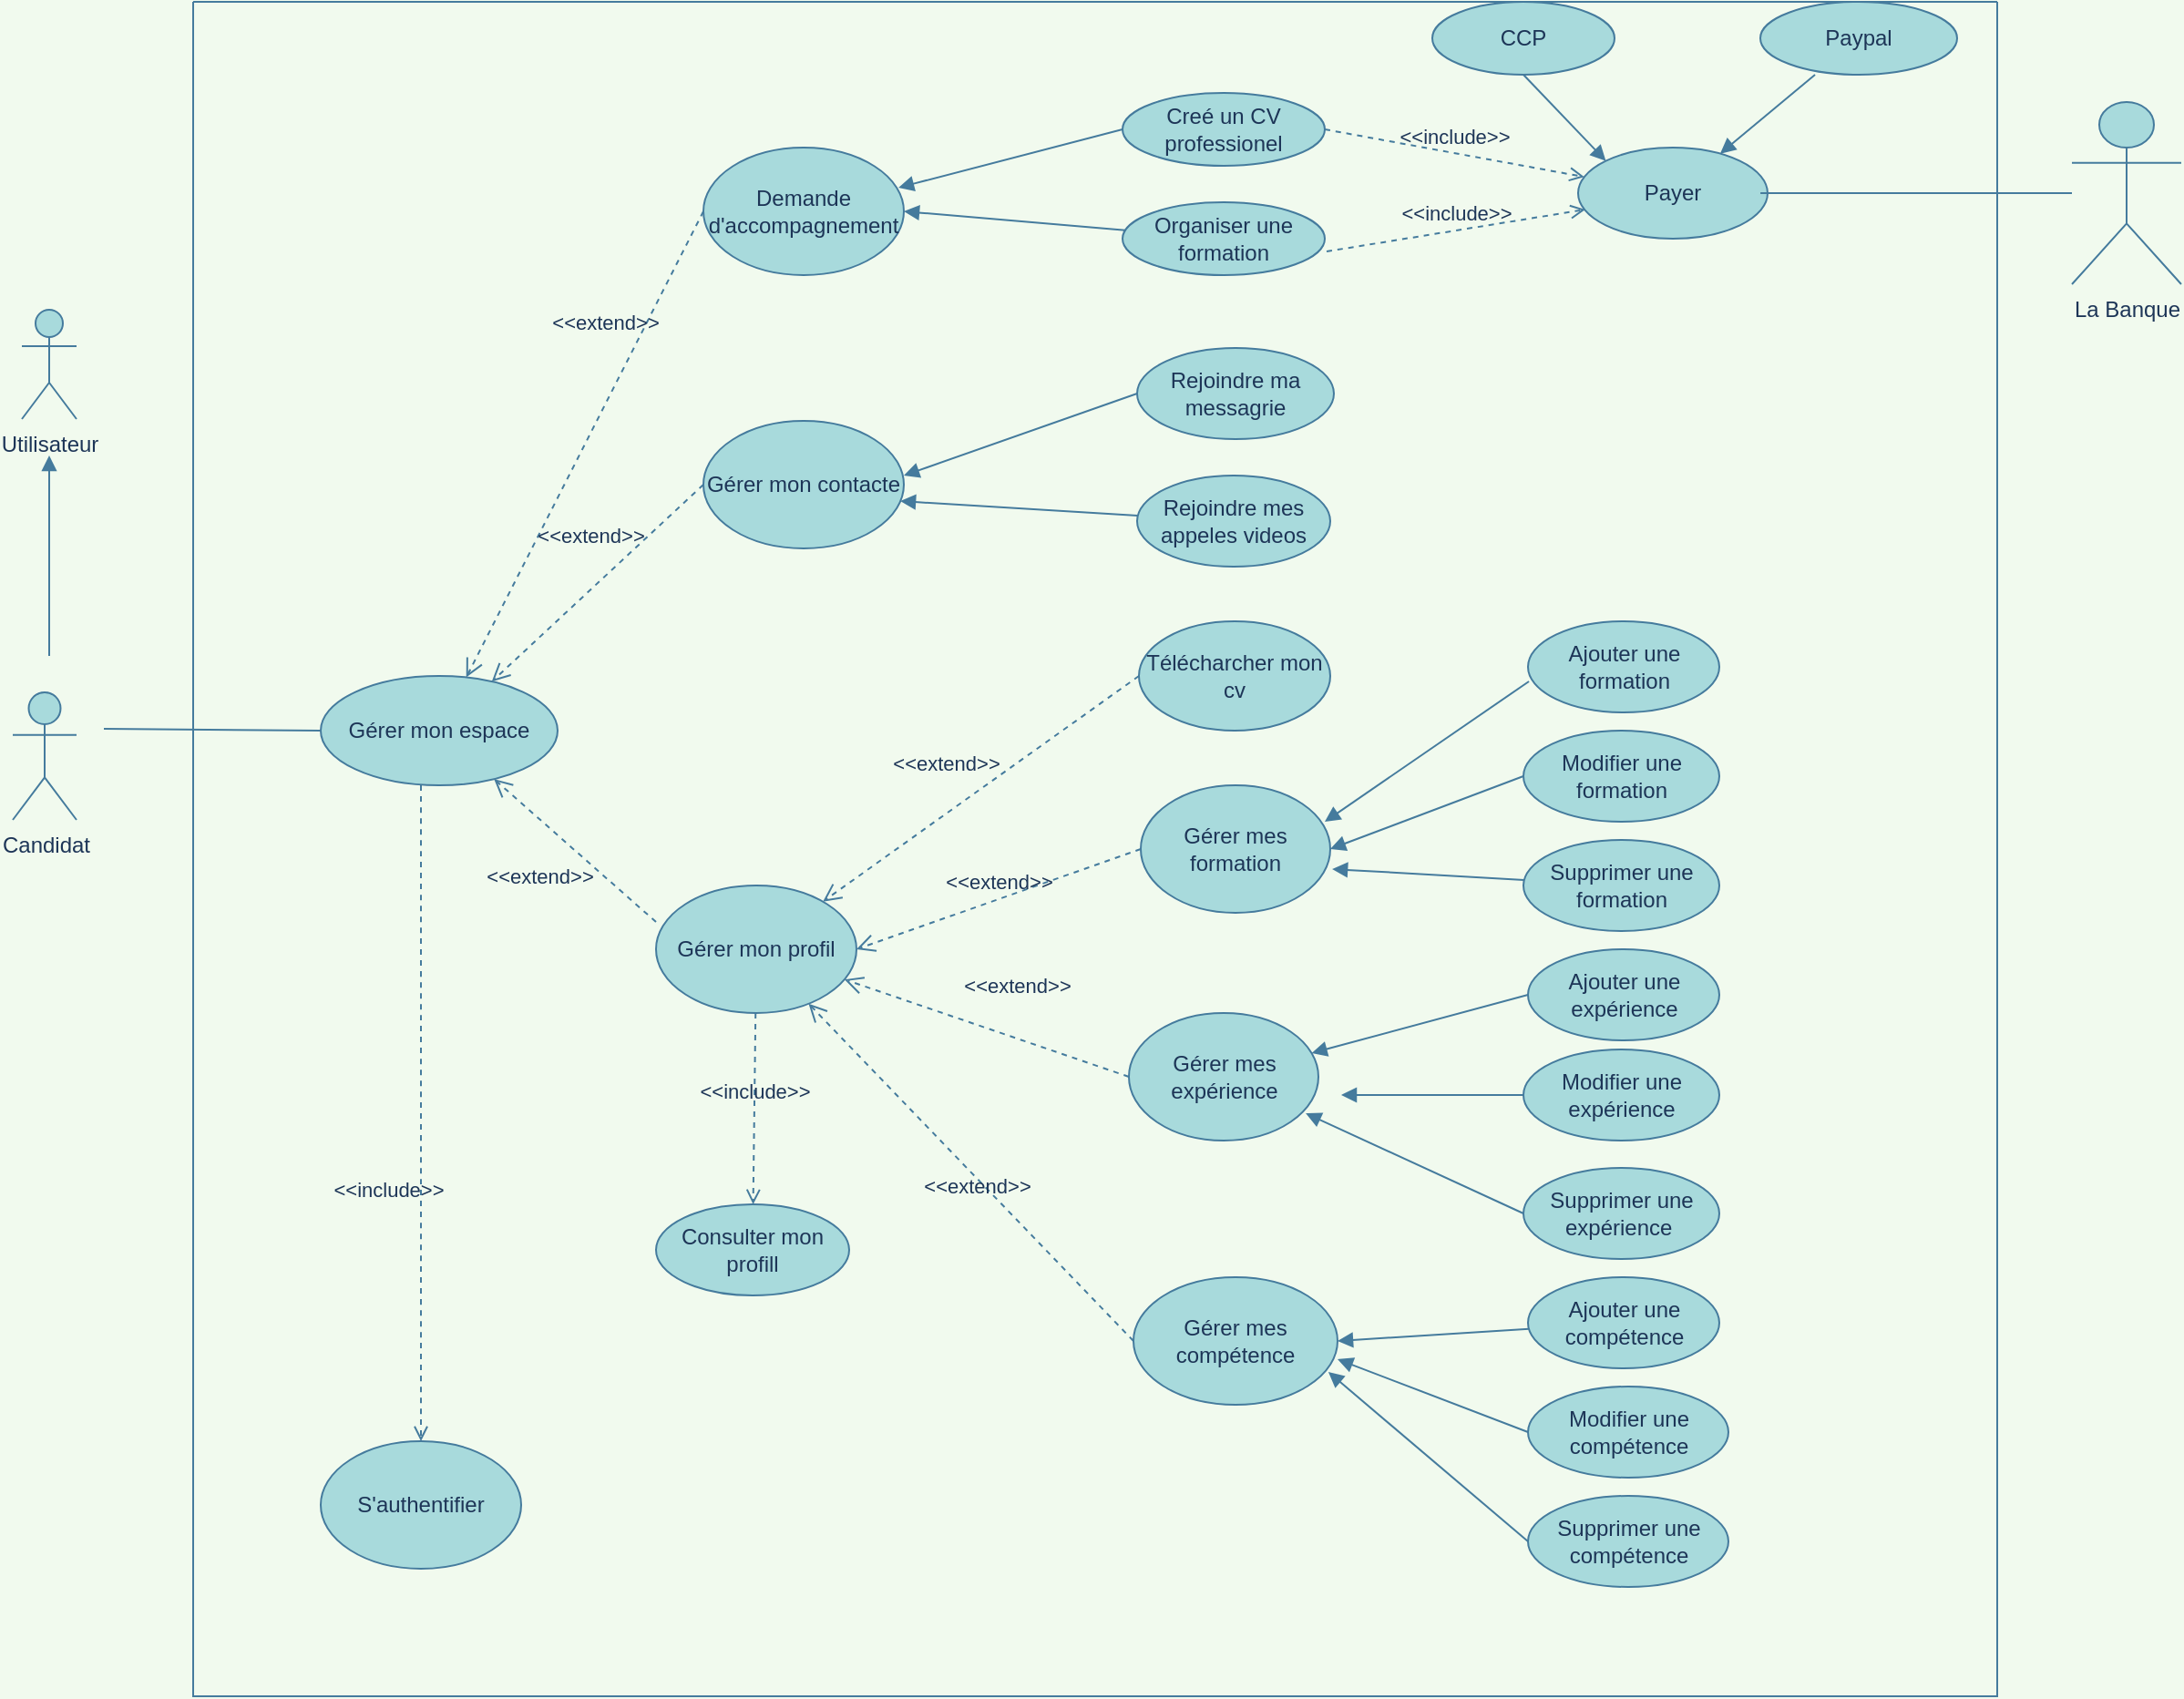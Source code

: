 <mxfile version="17.4.2" type="device"><diagram id="hOfDOT245z3BKjGx70Ve" name="Page-1"><mxGraphModel dx="868" dy="553" grid="1" gridSize="10" guides="1" tooltips="1" connect="1" arrows="1" fold="1" page="1" pageScale="1" pageWidth="827" pageHeight="1169" background="#F1FAEE" math="0" shadow="0"><root><mxCell id="0"/><mxCell id="1" parent="0"/><mxCell id="3uaciVft3ALvwcLF_BtY-1" value="Candidat&lt;br&gt;" style="shape=umlActor;verticalLabelPosition=bottom;verticalAlign=top;html=1;outlineConnect=0;fontColor=#1D3557;strokeColor=#457B9D;fillColor=#A8DADC;" parent="1" vertex="1"><mxGeometry x="60" y="390" width="35" height="70" as="geometry"/></mxCell><mxCell id="3uaciVft3ALvwcLF_BtY-4" style="edgeStyle=orthogonalEdgeStyle;curved=0;rounded=1;sketch=0;orthogonalLoop=1;jettySize=auto;html=1;exitX=0.5;exitY=0;exitDx=0;exitDy=0;fontColor=#1D3557;strokeColor=#457B9D;fillColor=#A8DADC;labelBackgroundColor=#F1FAEE;" parent="1" edge="1"><mxGeometry relative="1" as="geometry"><mxPoint x="440" y="50" as="targetPoint"/><mxPoint x="440" y="50" as="sourcePoint"/></mxGeometry></mxCell><mxCell id="3uaciVft3ALvwcLF_BtY-14" value="La Banque&lt;br&gt;" style="shape=umlActor;verticalLabelPosition=bottom;verticalAlign=top;html=1;rounded=0;sketch=0;fontColor=#1D3557;strokeColor=#457B9D;fillColor=#A8DADC;" parent="1" vertex="1"><mxGeometry x="1190" y="66" width="60" height="100" as="geometry"/></mxCell><mxCell id="3uaciVft3ALvwcLF_BtY-23" value="" style="swimlane;rounded=0;sketch=0;strokeColor=#457B9D;fillColor=#A8DADC;startSize=0;swimlaneFillColor=none;labelBackgroundColor=none;labelBorderColor=none;fontColor=#1D3557;" parent="1" vertex="1"><mxGeometry x="159" y="11" width="990" height="930" as="geometry"/></mxCell><mxCell id="3uaciVft3ALvwcLF_BtY-22" value="Gérer mon espace" style="ellipse;whiteSpace=wrap;html=1;rounded=0;sketch=0;fontColor=#1D3557;strokeColor=#457B9D;fillColor=#A8DADC;" parent="3uaciVft3ALvwcLF_BtY-23" vertex="1"><mxGeometry x="70" y="370" width="130" height="60" as="geometry"/></mxCell><mxCell id="3uaciVft3ALvwcLF_BtY-26" value="Gérer mon profil" style="ellipse;whiteSpace=wrap;html=1;rounded=0;sketch=0;fontColor=#1D3557;strokeColor=#457B9D;fillColor=#A8DADC;" parent="3uaciVft3ALvwcLF_BtY-23" vertex="1"><mxGeometry x="254" y="485" width="110" height="70" as="geometry"/></mxCell><mxCell id="3uaciVft3ALvwcLF_BtY-28" value="Gérer mon contacte" style="ellipse;whiteSpace=wrap;html=1;rounded=0;sketch=0;fontColor=#1D3557;strokeColor=#457B9D;fillColor=#A8DADC;" parent="3uaciVft3ALvwcLF_BtY-23" vertex="1"><mxGeometry x="280" y="230" width="110" height="70" as="geometry"/></mxCell><mxCell id="3uaciVft3ALvwcLF_BtY-29" value="Demande d'accompagnement" style="ellipse;whiteSpace=wrap;html=1;rounded=0;sketch=0;fontColor=#1D3557;strokeColor=#457B9D;fillColor=#A8DADC;" parent="3uaciVft3ALvwcLF_BtY-23" vertex="1"><mxGeometry x="280" y="80" width="110" height="70" as="geometry"/></mxCell><mxCell id="3uaciVft3ALvwcLF_BtY-33" value="Gérer mes formation" style="ellipse;whiteSpace=wrap;html=1;rounded=0;sketch=0;fontColor=#1D3557;strokeColor=#457B9D;fillColor=#A8DADC;" parent="3uaciVft3ALvwcLF_BtY-23" vertex="1"><mxGeometry x="520" y="430" width="104" height="70" as="geometry"/></mxCell><mxCell id="3uaciVft3ALvwcLF_BtY-34" value="Gérer mes expérience" style="ellipse;whiteSpace=wrap;html=1;rounded=0;sketch=0;fontColor=#1D3557;strokeColor=#457B9D;fillColor=#A8DADC;" parent="3uaciVft3ALvwcLF_BtY-23" vertex="1"><mxGeometry x="513.5" y="555" width="104" height="70" as="geometry"/></mxCell><mxCell id="3uaciVft3ALvwcLF_BtY-35" value="Gérer mes compétence" style="ellipse;whiteSpace=wrap;html=1;rounded=0;sketch=0;fontColor=#1D3557;strokeColor=#457B9D;fillColor=#A8DADC;" parent="3uaciVft3ALvwcLF_BtY-23" vertex="1"><mxGeometry x="516" y="700" width="112" height="70" as="geometry"/></mxCell><mxCell id="_lBf8Ag6QljN25BGTdDe-2" value="&amp;lt;&amp;lt;extend&amp;gt;&amp;gt;" style="endArrow=open;startArrow=none;endFill=0;startFill=0;endSize=8;html=1;verticalAlign=bottom;dashed=1;labelBackgroundColor=none;rounded=0;strokeColor=#457B9D;fontColor=#1D3557;exitX=0;exitY=0.5;exitDx=0;exitDy=0;" parent="3uaciVft3ALvwcLF_BtY-23" source="3uaciVft3ALvwcLF_BtY-29" target="3uaciVft3ALvwcLF_BtY-22" edge="1"><mxGeometry x="-0.394" y="-16" width="160" relative="1" as="geometry"><mxPoint x="150" y="130" as="sourcePoint"/><mxPoint x="310" y="130" as="targetPoint"/><mxPoint as="offset"/></mxGeometry></mxCell><mxCell id="_lBf8Ag6QljN25BGTdDe-3" value="&amp;lt;&amp;lt;extend&amp;gt;&amp;gt;" style="endArrow=open;startArrow=none;endFill=0;startFill=0;endSize=8;html=1;verticalAlign=bottom;dashed=1;labelBackgroundColor=none;rounded=0;strokeColor=#457B9D;fontColor=#1D3557;exitX=0;exitY=0.5;exitDx=0;exitDy=0;" parent="3uaciVft3ALvwcLF_BtY-23" source="3uaciVft3ALvwcLF_BtY-28" target="3uaciVft3ALvwcLF_BtY-22" edge="1"><mxGeometry x="-0.105" y="-15" width="160" relative="1" as="geometry"><mxPoint x="120" y="260" as="sourcePoint"/><mxPoint x="280" y="260" as="targetPoint"/><mxPoint as="offset"/></mxGeometry></mxCell><mxCell id="_lBf8Ag6QljN25BGTdDe-4" value="&amp;lt;&amp;lt;extend&amp;gt;&amp;gt;" style="endArrow=open;startArrow=none;endFill=0;startFill=0;endSize=8;html=1;verticalAlign=bottom;dashed=1;labelBackgroundColor=none;rounded=0;exitX=0;exitY=0.286;exitDx=0;exitDy=0;strokeColor=#457B9D;fontColor=#1D3557;exitPerimeter=0;" parent="3uaciVft3ALvwcLF_BtY-23" source="3uaciVft3ALvwcLF_BtY-26" target="3uaciVft3ALvwcLF_BtY-22" edge="1"><mxGeometry x="-0.026" y="30" width="160" relative="1" as="geometry"><mxPoint x="170" y="390" as="sourcePoint"/><mxPoint x="330" y="390" as="targetPoint"/><mxPoint x="-1" as="offset"/></mxGeometry></mxCell><mxCell id="_lBf8Ag6QljN25BGTdDe-20" value="&amp;lt;&amp;lt;extend&amp;gt;&amp;gt;" style="endArrow=open;startArrow=none;endFill=0;startFill=0;endSize=8;html=1;verticalAlign=bottom;dashed=1;labelBackgroundColor=none;rounded=0;strokeColor=#457B9D;fontColor=#1D3557;exitX=0;exitY=0.5;exitDx=0;exitDy=0;" parent="3uaciVft3ALvwcLF_BtY-23" source="pMedvzn5cBkWGfNFlmlc-18" target="3uaciVft3ALvwcLF_BtY-26" edge="1"><mxGeometry x="0.115" y="-15" width="160" relative="1" as="geometry"><mxPoint x="510" y="345" as="sourcePoint"/><mxPoint x="510" y="370" as="targetPoint"/><mxPoint as="offset"/></mxGeometry></mxCell><mxCell id="_lBf8Ag6QljN25BGTdDe-21" value="&amp;lt;&amp;lt;extend&amp;gt;&amp;gt;" style="endArrow=open;startArrow=none;endFill=0;startFill=0;endSize=8;html=1;verticalAlign=bottom;dashed=1;labelBackgroundColor=none;rounded=0;exitX=0;exitY=0.5;exitDx=0;exitDy=0;entryX=1;entryY=0.5;entryDx=0;entryDy=0;strokeColor=#457B9D;fontColor=#1D3557;" parent="3uaciVft3ALvwcLF_BtY-23" source="3uaciVft3ALvwcLF_BtY-33" target="3uaciVft3ALvwcLF_BtY-26" edge="1"><mxGeometry width="160" relative="1" as="geometry"><mxPoint x="360" y="380" as="sourcePoint"/><mxPoint x="380" y="378" as="targetPoint"/></mxGeometry></mxCell><mxCell id="_lBf8Ag6QljN25BGTdDe-22" value="&amp;lt;&amp;lt;extend&amp;gt;&amp;gt;" style="endArrow=open;startArrow=none;endFill=0;startFill=0;endSize=8;html=1;verticalAlign=bottom;dashed=1;labelBackgroundColor=none;rounded=0;exitX=0;exitY=0.5;exitDx=0;exitDy=0;strokeColor=#457B9D;fontColor=#1D3557;" parent="3uaciVft3ALvwcLF_BtY-23" source="3uaciVft3ALvwcLF_BtY-34" target="3uaciVft3ALvwcLF_BtY-26" edge="1"><mxGeometry x="-0.137" y="-19" width="160" relative="1" as="geometry"><mxPoint x="370" y="460" as="sourcePoint"/><mxPoint x="530" y="460" as="targetPoint"/><mxPoint as="offset"/></mxGeometry></mxCell><mxCell id="_lBf8Ag6QljN25BGTdDe-23" value="&amp;lt;&amp;lt;extend&amp;gt;&amp;gt;" style="endArrow=open;startArrow=none;endFill=0;startFill=0;endSize=8;html=1;verticalAlign=bottom;dashed=1;labelBackgroundColor=none;rounded=0;exitX=0;exitY=0.5;exitDx=0;exitDy=0;strokeColor=#457B9D;fontColor=#1D3557;" parent="3uaciVft3ALvwcLF_BtY-23" source="3uaciVft3ALvwcLF_BtY-35" target="3uaciVft3ALvwcLF_BtY-26" edge="1"><mxGeometry x="-0.108" y="9" width="160" relative="1" as="geometry"><mxPoint x="340" y="560" as="sourcePoint"/><mxPoint x="500" y="560" as="targetPoint"/><mxPoint as="offset"/></mxGeometry></mxCell><mxCell id="5irhtqS8epu-X0ZD3JVl-4" value="S'authentifier" style="ellipse;whiteSpace=wrap;html=1;fillColor=#A8DADC;strokeColor=#457B9D;fontColor=#1D3557;" parent="3uaciVft3ALvwcLF_BtY-23" vertex="1"><mxGeometry x="70" y="790" width="110" height="70" as="geometry"/></mxCell><mxCell id="5irhtqS8epu-X0ZD3JVl-5" value="&amp;lt;&amp;lt;include&amp;gt;&amp;gt;" style="html=1;verticalAlign=bottom;labelBackgroundColor=none;endArrow=open;endFill=0;dashed=1;rounded=0;curved=1;strokeColor=#457B9D;fontColor=#1D3557;entryX=0.5;entryY=0;entryDx=0;entryDy=0;" parent="3uaciVft3ALvwcLF_BtY-23" target="5irhtqS8epu-X0ZD3JVl-4" edge="1"><mxGeometry x="0.28" y="-18" width="160" relative="1" as="geometry"><mxPoint x="125" y="430" as="sourcePoint"/><mxPoint x="115" y="790" as="targetPoint"/><mxPoint as="offset"/><Array as="points"><mxPoint x="125" y="620"/></Array></mxGeometry></mxCell><mxCell id="pMedvzn5cBkWGfNFlmlc-2" value="Consulter mon profill" style="ellipse;whiteSpace=wrap;html=1;fillColor=#A8DADC;strokeColor=#457B9D;fontColor=#1D3557;" parent="3uaciVft3ALvwcLF_BtY-23" vertex="1"><mxGeometry x="254" y="660" width="106" height="50" as="geometry"/></mxCell><mxCell id="pMedvzn5cBkWGfNFlmlc-7" value="Ajouter une compétence" style="ellipse;whiteSpace=wrap;html=1;fillColor=#A8DADC;strokeColor=#457B9D;fontColor=#1D3557;" parent="3uaciVft3ALvwcLF_BtY-23" vertex="1"><mxGeometry x="732.5" y="700" width="105" height="50" as="geometry"/></mxCell><mxCell id="pMedvzn5cBkWGfNFlmlc-8" value="Modifier une compétence" style="ellipse;whiteSpace=wrap;html=1;fillColor=#A8DADC;strokeColor=#457B9D;fontColor=#1D3557;" parent="3uaciVft3ALvwcLF_BtY-23" vertex="1"><mxGeometry x="732.5" y="760" width="110" height="50" as="geometry"/></mxCell><mxCell id="pMedvzn5cBkWGfNFlmlc-9" value="Supprimer une compétence" style="ellipse;whiteSpace=wrap;html=1;fillColor=#A8DADC;strokeColor=#457B9D;fontColor=#1D3557;" parent="3uaciVft3ALvwcLF_BtY-23" vertex="1"><mxGeometry x="732.5" y="820" width="110" height="50" as="geometry"/></mxCell><mxCell id="pMedvzn5cBkWGfNFlmlc-12" value="Ajouter une expérience" style="ellipse;whiteSpace=wrap;html=1;fillColor=#A8DADC;strokeColor=#457B9D;fontColor=#1D3557;" parent="3uaciVft3ALvwcLF_BtY-23" vertex="1"><mxGeometry x="732.5" y="520" width="105" height="50" as="geometry"/></mxCell><mxCell id="pMedvzn5cBkWGfNFlmlc-13" value="Modifier une expérience" style="ellipse;whiteSpace=wrap;html=1;fillColor=#A8DADC;strokeColor=#457B9D;fontColor=#1D3557;" parent="3uaciVft3ALvwcLF_BtY-23" vertex="1"><mxGeometry x="730" y="575" width="107.5" height="50" as="geometry"/></mxCell><mxCell id="pMedvzn5cBkWGfNFlmlc-14" value="Supprimer une expérience&amp;nbsp;" style="ellipse;whiteSpace=wrap;html=1;fillColor=#A8DADC;strokeColor=#457B9D;fontColor=#1D3557;" parent="3uaciVft3ALvwcLF_BtY-23" vertex="1"><mxGeometry x="730" y="640" width="107.5" height="50" as="geometry"/></mxCell><mxCell id="pMedvzn5cBkWGfNFlmlc-15" value="Ajouter une formation" style="ellipse;whiteSpace=wrap;html=1;fillColor=#A8DADC;strokeColor=#457B9D;fontColor=#1D3557;" parent="3uaciVft3ALvwcLF_BtY-23" vertex="1"><mxGeometry x="732.5" y="340" width="105" height="50" as="geometry"/></mxCell><mxCell id="pMedvzn5cBkWGfNFlmlc-16" value="Modifier une formation" style="ellipse;whiteSpace=wrap;html=1;fillColor=#A8DADC;strokeColor=#457B9D;fontColor=#1D3557;" parent="3uaciVft3ALvwcLF_BtY-23" vertex="1"><mxGeometry x="730" y="400" width="107.5" height="50" as="geometry"/></mxCell><mxCell id="pMedvzn5cBkWGfNFlmlc-17" value="Supprimer une formation" style="ellipse;whiteSpace=wrap;html=1;fillColor=#A8DADC;strokeColor=#457B9D;fontColor=#1D3557;" parent="3uaciVft3ALvwcLF_BtY-23" vertex="1"><mxGeometry x="730" y="460" width="107.5" height="50" as="geometry"/></mxCell><mxCell id="pMedvzn5cBkWGfNFlmlc-18" value="Télécharcher mon cv" style="ellipse;whiteSpace=wrap;html=1;fillColor=#A8DADC;strokeColor=#457B9D;fontColor=#1D3557;" parent="3uaciVft3ALvwcLF_BtY-23" vertex="1"><mxGeometry x="519" y="340" width="105" height="60" as="geometry"/></mxCell><mxCell id="pMedvzn5cBkWGfNFlmlc-21" value="Rejoindre ma messagrie" style="ellipse;whiteSpace=wrap;html=1;fillColor=#A8DADC;strokeColor=#457B9D;fontColor=#1D3557;" parent="3uaciVft3ALvwcLF_BtY-23" vertex="1"><mxGeometry x="518" y="190" width="108" height="50" as="geometry"/></mxCell><mxCell id="pMedvzn5cBkWGfNFlmlc-22" value="Rejoindre mes appeles videos" style="ellipse;whiteSpace=wrap;html=1;fillColor=#A8DADC;strokeColor=#457B9D;fontColor=#1D3557;" parent="3uaciVft3ALvwcLF_BtY-23" vertex="1"><mxGeometry x="518" y="260" width="106" height="50" as="geometry"/></mxCell><mxCell id="pMedvzn5cBkWGfNFlmlc-25" value="Creé un CV professionel" style="ellipse;whiteSpace=wrap;html=1;fillColor=#A8DADC;strokeColor=#457B9D;fontColor=#1D3557;" parent="3uaciVft3ALvwcLF_BtY-23" vertex="1"><mxGeometry x="510" y="50" width="111" height="40" as="geometry"/></mxCell><mxCell id="pMedvzn5cBkWGfNFlmlc-26" value="Organiser une formation" style="ellipse;whiteSpace=wrap;html=1;fillColor=#A8DADC;strokeColor=#457B9D;fontColor=#1D3557;" parent="3uaciVft3ALvwcLF_BtY-23" vertex="1"><mxGeometry x="510" y="110" width="111" height="40" as="geometry"/></mxCell><mxCell id="3uaciVft3ALvwcLF_BtY-27" value="Payer" style="ellipse;whiteSpace=wrap;html=1;rounded=0;sketch=0;fontColor=#1D3557;strokeColor=#457B9D;fillColor=#A8DADC;" parent="3uaciVft3ALvwcLF_BtY-23" vertex="1"><mxGeometry x="760" y="80" width="104" height="50" as="geometry"/></mxCell><mxCell id="FerOjZmU-IwKWY_fiqm_-2" value="CCP" style="ellipse;whiteSpace=wrap;html=1;fillColor=#A8DADC;strokeColor=#457B9D;fontColor=#1D3557;" parent="3uaciVft3ALvwcLF_BtY-23" vertex="1"><mxGeometry x="680" width="100" height="40" as="geometry"/></mxCell><mxCell id="FerOjZmU-IwKWY_fiqm_-3" value="Paypal" style="ellipse;whiteSpace=wrap;html=1;fillColor=#A8DADC;strokeColor=#457B9D;fontColor=#1D3557;" parent="3uaciVft3ALvwcLF_BtY-23" vertex="1"><mxGeometry x="860" width="108" height="40" as="geometry"/></mxCell><mxCell id="zeFEXLtU7H4l4Ys7CZcJ-2" value="" style="html=1;verticalAlign=bottom;labelBackgroundColor=none;endArrow=block;endFill=1;rounded=0;entryX=1;entryY=0.5;entryDx=0;entryDy=0;strokeColor=#457B9D;fontColor=#1D3557;" parent="3uaciVft3ALvwcLF_BtY-23" source="pMedvzn5cBkWGfNFlmlc-7" target="3uaciVft3ALvwcLF_BtY-35" edge="1"><mxGeometry width="160" relative="1" as="geometry"><mxPoint x="210" y="770" as="sourcePoint"/><mxPoint x="370" y="770" as="targetPoint"/></mxGeometry></mxCell><mxCell id="zeFEXLtU7H4l4Ys7CZcJ-3" value="" style="html=1;verticalAlign=bottom;labelBackgroundColor=none;endArrow=block;endFill=1;rounded=0;exitX=0;exitY=0.5;exitDx=0;exitDy=0;entryX=1;entryY=0.643;entryDx=0;entryDy=0;entryPerimeter=0;strokeColor=#457B9D;fontColor=#1D3557;" parent="3uaciVft3ALvwcLF_BtY-23" source="pMedvzn5cBkWGfNFlmlc-8" target="3uaciVft3ALvwcLF_BtY-35" edge="1"><mxGeometry width="160" relative="1" as="geometry"><mxPoint x="390" y="820" as="sourcePoint"/><mxPoint x="630" y="740" as="targetPoint"/></mxGeometry></mxCell><mxCell id="zeFEXLtU7H4l4Ys7CZcJ-4" value="" style="html=1;verticalAlign=bottom;labelBackgroundColor=none;endArrow=block;endFill=1;rounded=0;entryX=0.955;entryY=0.743;entryDx=0;entryDy=0;exitX=0;exitY=0.5;exitDx=0;exitDy=0;entryPerimeter=0;strokeColor=#457B9D;fontColor=#1D3557;" parent="3uaciVft3ALvwcLF_BtY-23" source="pMedvzn5cBkWGfNFlmlc-9" target="3uaciVft3ALvwcLF_BtY-35" edge="1"><mxGeometry width="160" relative="1" as="geometry"><mxPoint x="460" y="810" as="sourcePoint"/><mxPoint x="620" y="810" as="targetPoint"/></mxGeometry></mxCell><mxCell id="zeFEXLtU7H4l4Ys7CZcJ-5" value="" style="html=1;verticalAlign=bottom;labelBackgroundColor=none;endArrow=block;endFill=1;rounded=0;exitX=0;exitY=0.5;exitDx=0;exitDy=0;strokeColor=#457B9D;fontColor=#1D3557;" parent="3uaciVft3ALvwcLF_BtY-23" source="pMedvzn5cBkWGfNFlmlc-12" target="3uaciVft3ALvwcLF_BtY-34" edge="1"><mxGeometry width="160" relative="1" as="geometry"><mxPoint x="510" y="640" as="sourcePoint"/><mxPoint x="670" y="640" as="targetPoint"/></mxGeometry></mxCell><mxCell id="zeFEXLtU7H4l4Ys7CZcJ-6" value="" style="html=1;verticalAlign=bottom;labelBackgroundColor=none;endArrow=block;endFill=1;rounded=0;strokeColor=#457B9D;fontColor=#1D3557;" parent="3uaciVft3ALvwcLF_BtY-23" source="pMedvzn5cBkWGfNFlmlc-13" edge="1"><mxGeometry width="160" relative="1" as="geometry"><mxPoint x="500" y="650" as="sourcePoint"/><mxPoint x="630" y="600" as="targetPoint"/></mxGeometry></mxCell><mxCell id="zeFEXLtU7H4l4Ys7CZcJ-7" value="" style="html=1;verticalAlign=bottom;labelBackgroundColor=none;endArrow=block;endFill=1;rounded=0;entryX=0.933;entryY=0.786;entryDx=0;entryDy=0;exitX=0;exitY=0.5;exitDx=0;exitDy=0;entryPerimeter=0;strokeColor=#457B9D;fontColor=#1D3557;" parent="3uaciVft3ALvwcLF_BtY-23" source="pMedvzn5cBkWGfNFlmlc-14" target="3uaciVft3ALvwcLF_BtY-34" edge="1"><mxGeometry width="160" relative="1" as="geometry"><mxPoint x="360" y="840" as="sourcePoint"/><mxPoint x="520" y="840" as="targetPoint"/></mxGeometry></mxCell><mxCell id="zeFEXLtU7H4l4Ys7CZcJ-8" value="" style="html=1;verticalAlign=bottom;labelBackgroundColor=none;endArrow=block;endFill=1;rounded=0;exitX=0.005;exitY=0.66;exitDx=0;exitDy=0;exitPerimeter=0;entryX=0.971;entryY=0.286;entryDx=0;entryDy=0;entryPerimeter=0;strokeColor=#457B9D;fontColor=#1D3557;" parent="3uaciVft3ALvwcLF_BtY-23" source="pMedvzn5cBkWGfNFlmlc-15" target="3uaciVft3ALvwcLF_BtY-33" edge="1"><mxGeometry width="160" relative="1" as="geometry"><mxPoint x="510" y="400" as="sourcePoint"/><mxPoint x="670" y="400" as="targetPoint"/></mxGeometry></mxCell><mxCell id="zeFEXLtU7H4l4Ys7CZcJ-9" value="" style="html=1;verticalAlign=bottom;labelBackgroundColor=none;endArrow=block;endFill=1;rounded=0;entryX=1;entryY=0.5;entryDx=0;entryDy=0;strokeColor=#457B9D;fontColor=#1D3557;" parent="3uaciVft3ALvwcLF_BtY-23" target="3uaciVft3ALvwcLF_BtY-33" edge="1"><mxGeometry width="160" relative="1" as="geometry"><mxPoint x="730" y="425" as="sourcePoint"/><mxPoint x="640" y="520" as="targetPoint"/></mxGeometry></mxCell><mxCell id="zeFEXLtU7H4l4Ys7CZcJ-10" value="" style="html=1;verticalAlign=bottom;labelBackgroundColor=none;endArrow=block;endFill=1;rounded=0;entryX=1.01;entryY=0.657;entryDx=0;entryDy=0;entryPerimeter=0;strokeColor=#457B9D;fontColor=#1D3557;" parent="3uaciVft3ALvwcLF_BtY-23" source="pMedvzn5cBkWGfNFlmlc-17" target="3uaciVft3ALvwcLF_BtY-33" edge="1"><mxGeometry width="160" relative="1" as="geometry"><mxPoint x="500" y="520" as="sourcePoint"/><mxPoint x="660" y="520" as="targetPoint"/></mxGeometry></mxCell><mxCell id="zeFEXLtU7H4l4Ys7CZcJ-11" value="&amp;lt;&amp;lt;include&amp;gt;&amp;gt;" style="html=1;verticalAlign=bottom;labelBackgroundColor=none;endArrow=open;endFill=0;dashed=1;rounded=0;strokeColor=#457B9D;fontColor=#1D3557;" parent="3uaciVft3ALvwcLF_BtY-23" source="3uaciVft3ALvwcLF_BtY-26" target="pMedvzn5cBkWGfNFlmlc-2" edge="1"><mxGeometry width="160" relative="1" as="geometry"><mxPoint x="190" y="620" as="sourcePoint"/><mxPoint x="350" y="620" as="targetPoint"/></mxGeometry></mxCell><mxCell id="b4gXX2zemJ-QroKjLOQQ-2" value="" style="html=1;verticalAlign=bottom;labelBackgroundColor=none;endArrow=block;endFill=1;rounded=1;sketch=0;fontColor=#1D3557;strokeColor=#457B9D;fillColor=#A8DADC;curved=0;entryX=1;entryY=0.5;entryDx=0;entryDy=0;" parent="3uaciVft3ALvwcLF_BtY-23" source="pMedvzn5cBkWGfNFlmlc-26" target="3uaciVft3ALvwcLF_BtY-29" edge="1"><mxGeometry width="160" relative="1" as="geometry"><mxPoint x="480" y="130" as="sourcePoint"/><mxPoint x="320" y="50" as="targetPoint"/></mxGeometry></mxCell><mxCell id="b4gXX2zemJ-QroKjLOQQ-3" value="" style="html=1;verticalAlign=bottom;labelBackgroundColor=none;endArrow=block;endFill=1;rounded=1;sketch=0;fontColor=#1D3557;strokeColor=#457B9D;fillColor=#A8DADC;curved=0;exitX=0;exitY=0.5;exitDx=0;exitDy=0;entryX=0.973;entryY=0.314;entryDx=0;entryDy=0;entryPerimeter=0;" parent="3uaciVft3ALvwcLF_BtY-23" source="pMedvzn5cBkWGfNFlmlc-25" target="3uaciVft3ALvwcLF_BtY-29" edge="1"><mxGeometry width="160" relative="1" as="geometry"><mxPoint x="410" y="20" as="sourcePoint"/><mxPoint x="380" y="110" as="targetPoint"/></mxGeometry></mxCell><mxCell id="b4gXX2zemJ-QroKjLOQQ-4" value="" style="html=1;verticalAlign=bottom;labelBackgroundColor=none;endArrow=block;endFill=1;rounded=1;sketch=0;fontColor=#1D3557;strokeColor=#457B9D;fillColor=#A8DADC;curved=0;exitX=0;exitY=0.5;exitDx=0;exitDy=0;" parent="3uaciVft3ALvwcLF_BtY-23" source="pMedvzn5cBkWGfNFlmlc-21" edge="1"><mxGeometry width="160" relative="1" as="geometry"><mxPoint x="175" y="60" as="sourcePoint"/><mxPoint x="390" y="260" as="targetPoint"/></mxGeometry></mxCell><mxCell id="b4gXX2zemJ-QroKjLOQQ-5" value="" style="html=1;verticalAlign=bottom;labelBackgroundColor=none;endArrow=block;endFill=1;rounded=1;sketch=0;fontColor=#1D3557;strokeColor=#457B9D;fillColor=#A8DADC;curved=0;entryX=0.982;entryY=0.629;entryDx=0;entryDy=0;entryPerimeter=0;" parent="3uaciVft3ALvwcLF_BtY-23" source="pMedvzn5cBkWGfNFlmlc-22" target="3uaciVft3ALvwcLF_BtY-28" edge="1"><mxGeometry width="160" relative="1" as="geometry"><mxPoint x="310" y="350" as="sourcePoint"/><mxPoint x="470" y="350" as="targetPoint"/></mxGeometry></mxCell><mxCell id="b4gXX2zemJ-QroKjLOQQ-6" value="&amp;lt;&amp;lt;include&amp;gt;&amp;gt;" style="html=1;verticalAlign=bottom;labelBackgroundColor=none;endArrow=open;endFill=0;dashed=1;rounded=1;sketch=0;fontColor=#1D3557;strokeColor=#457B9D;fillColor=#A8DADC;curved=0;exitX=1;exitY=0.5;exitDx=0;exitDy=0;" parent="3uaciVft3ALvwcLF_BtY-23" source="pMedvzn5cBkWGfNFlmlc-25" target="3uaciVft3ALvwcLF_BtY-27" edge="1"><mxGeometry width="160" relative="1" as="geometry"><mxPoint x="700" y="170" as="sourcePoint"/><mxPoint x="860" y="170" as="targetPoint"/></mxGeometry></mxCell><mxCell id="b4gXX2zemJ-QroKjLOQQ-7" value="&amp;lt;&amp;lt;include&amp;gt;&amp;gt;" style="html=1;verticalAlign=bottom;labelBackgroundColor=none;endArrow=open;endFill=0;dashed=1;rounded=1;sketch=0;fontColor=#1D3557;strokeColor=#457B9D;fillColor=#A8DADC;curved=0;exitX=1.009;exitY=0.675;exitDx=0;exitDy=0;exitPerimeter=0;entryX=0.038;entryY=0.68;entryDx=0;entryDy=0;entryPerimeter=0;" parent="3uaciVft3ALvwcLF_BtY-23" source="pMedvzn5cBkWGfNFlmlc-26" target="3uaciVft3ALvwcLF_BtY-27" edge="1"><mxGeometry width="160" relative="1" as="geometry"><mxPoint x="680" y="200" as="sourcePoint"/><mxPoint x="840" y="200" as="targetPoint"/></mxGeometry></mxCell><mxCell id="b4gXX2zemJ-QroKjLOQQ-8" value="" style="html=1;verticalAlign=bottom;labelBackgroundColor=none;endArrow=block;endFill=1;rounded=1;sketch=0;fontColor=#1D3557;strokeColor=#457B9D;fillColor=#A8DADC;curved=0;entryX=0;entryY=0;entryDx=0;entryDy=0;exitX=0.5;exitY=1;exitDx=0;exitDy=0;" parent="3uaciVft3ALvwcLF_BtY-23" source="FerOjZmU-IwKWY_fiqm_-2" target="3uaciVft3ALvwcLF_BtY-27" edge="1"><mxGeometry width="160" relative="1" as="geometry"><mxPoint x="530" y="20" as="sourcePoint"/><mxPoint x="690" y="20" as="targetPoint"/></mxGeometry></mxCell><mxCell id="b4gXX2zemJ-QroKjLOQQ-9" value="" style="html=1;verticalAlign=bottom;labelBackgroundColor=none;endArrow=block;endFill=1;rounded=1;sketch=0;fontColor=#1D3557;strokeColor=#457B9D;fillColor=#A8DADC;curved=0;exitX=0.278;exitY=1;exitDx=0;exitDy=0;exitPerimeter=0;" parent="3uaciVft3ALvwcLF_BtY-23" source="FerOjZmU-IwKWY_fiqm_-3" target="3uaciVft3ALvwcLF_BtY-27" edge="1"><mxGeometry width="160" relative="1" as="geometry"><mxPoint x="890" y="30" as="sourcePoint"/><mxPoint x="870" y="200" as="targetPoint"/></mxGeometry></mxCell><mxCell id="_lBf8Ag6QljN25BGTdDe-5" value="" style="endArrow=none;html=1;rounded=0;align=center;verticalAlign=top;endFill=0;labelBackgroundColor=none;entryX=0;entryY=0.5;entryDx=0;entryDy=0;strokeColor=#457B9D;fontColor=#1D3557;" parent="1" target="3uaciVft3ALvwcLF_BtY-22" edge="1"><mxGeometry relative="1" as="geometry"><mxPoint x="110" y="410" as="sourcePoint"/><mxPoint x="170" y="399" as="targetPoint"/></mxGeometry></mxCell><mxCell id="5irhtqS8epu-X0ZD3JVl-7" value="Utilisateur" style="shape=umlActor;verticalLabelPosition=bottom;verticalAlign=top;html=1;fillColor=#A8DADC;strokeColor=#457B9D;fontColor=#1D3557;" parent="1" vertex="1"><mxGeometry x="65" y="180" width="30" height="60" as="geometry"/></mxCell><mxCell id="5irhtqS8epu-X0ZD3JVl-8" value="" style="html=1;verticalAlign=bottom;labelBackgroundColor=none;endArrow=block;endFill=1;endSize=6;align=left;rounded=0;curved=1;strokeColor=#457B9D;fontColor=#1D3557;" parent="1" edge="1"><mxGeometry x="-1" relative="1" as="geometry"><mxPoint x="80" y="370" as="sourcePoint"/><mxPoint x="80" y="260" as="targetPoint"/></mxGeometry></mxCell><mxCell id="_lBf8Ag6QljN25BGTdDe-12" value="" style="endArrow=none;html=1;rounded=0;align=center;verticalAlign=top;endFill=0;labelBackgroundColor=none;strokeColor=#457B9D;fontColor=#1D3557;exitX=0.962;exitY=0.5;exitDx=0;exitDy=0;exitPerimeter=0;" parent="1" source="3uaciVft3ALvwcLF_BtY-27" target="3uaciVft3ALvwcLF_BtY-14" edge="1"><mxGeometry relative="1" as="geometry"><mxPoint x="990" y="175" as="sourcePoint"/><mxPoint x="1100" y="180" as="targetPoint"/></mxGeometry></mxCell></root></mxGraphModel></diagram></mxfile>